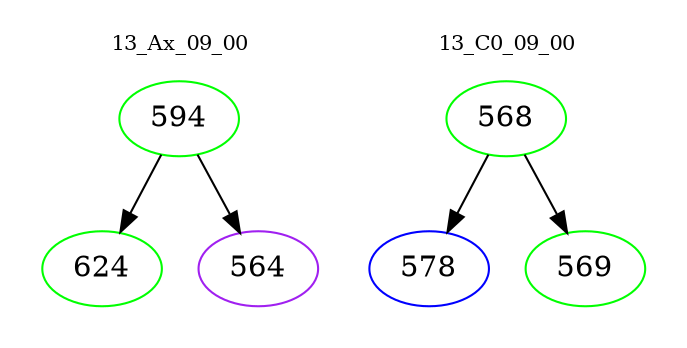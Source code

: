 digraph{
subgraph cluster_0 {
color = white
label = "13_Ax_09_00";
fontsize=10;
T0_594 [label="594", color="green"]
T0_594 -> T0_624 [color="black"]
T0_624 [label="624", color="green"]
T0_594 -> T0_564 [color="black"]
T0_564 [label="564", color="purple"]
}
subgraph cluster_1 {
color = white
label = "13_C0_09_00";
fontsize=10;
T1_568 [label="568", color="green"]
T1_568 -> T1_578 [color="black"]
T1_578 [label="578", color="blue"]
T1_568 -> T1_569 [color="black"]
T1_569 [label="569", color="green"]
}
}

